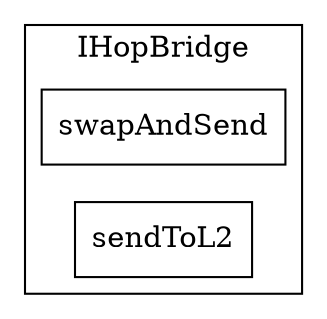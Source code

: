 strict digraph {
rankdir="LR"
node [shape=box]
subgraph cluster_45_IHopBridge {
label = "IHopBridge"
"45_swapAndSend" [label="swapAndSend"]
"45_sendToL2" [label="sendToL2"]
}subgraph cluster_solidity {
label = "[Solidity]"
}
}